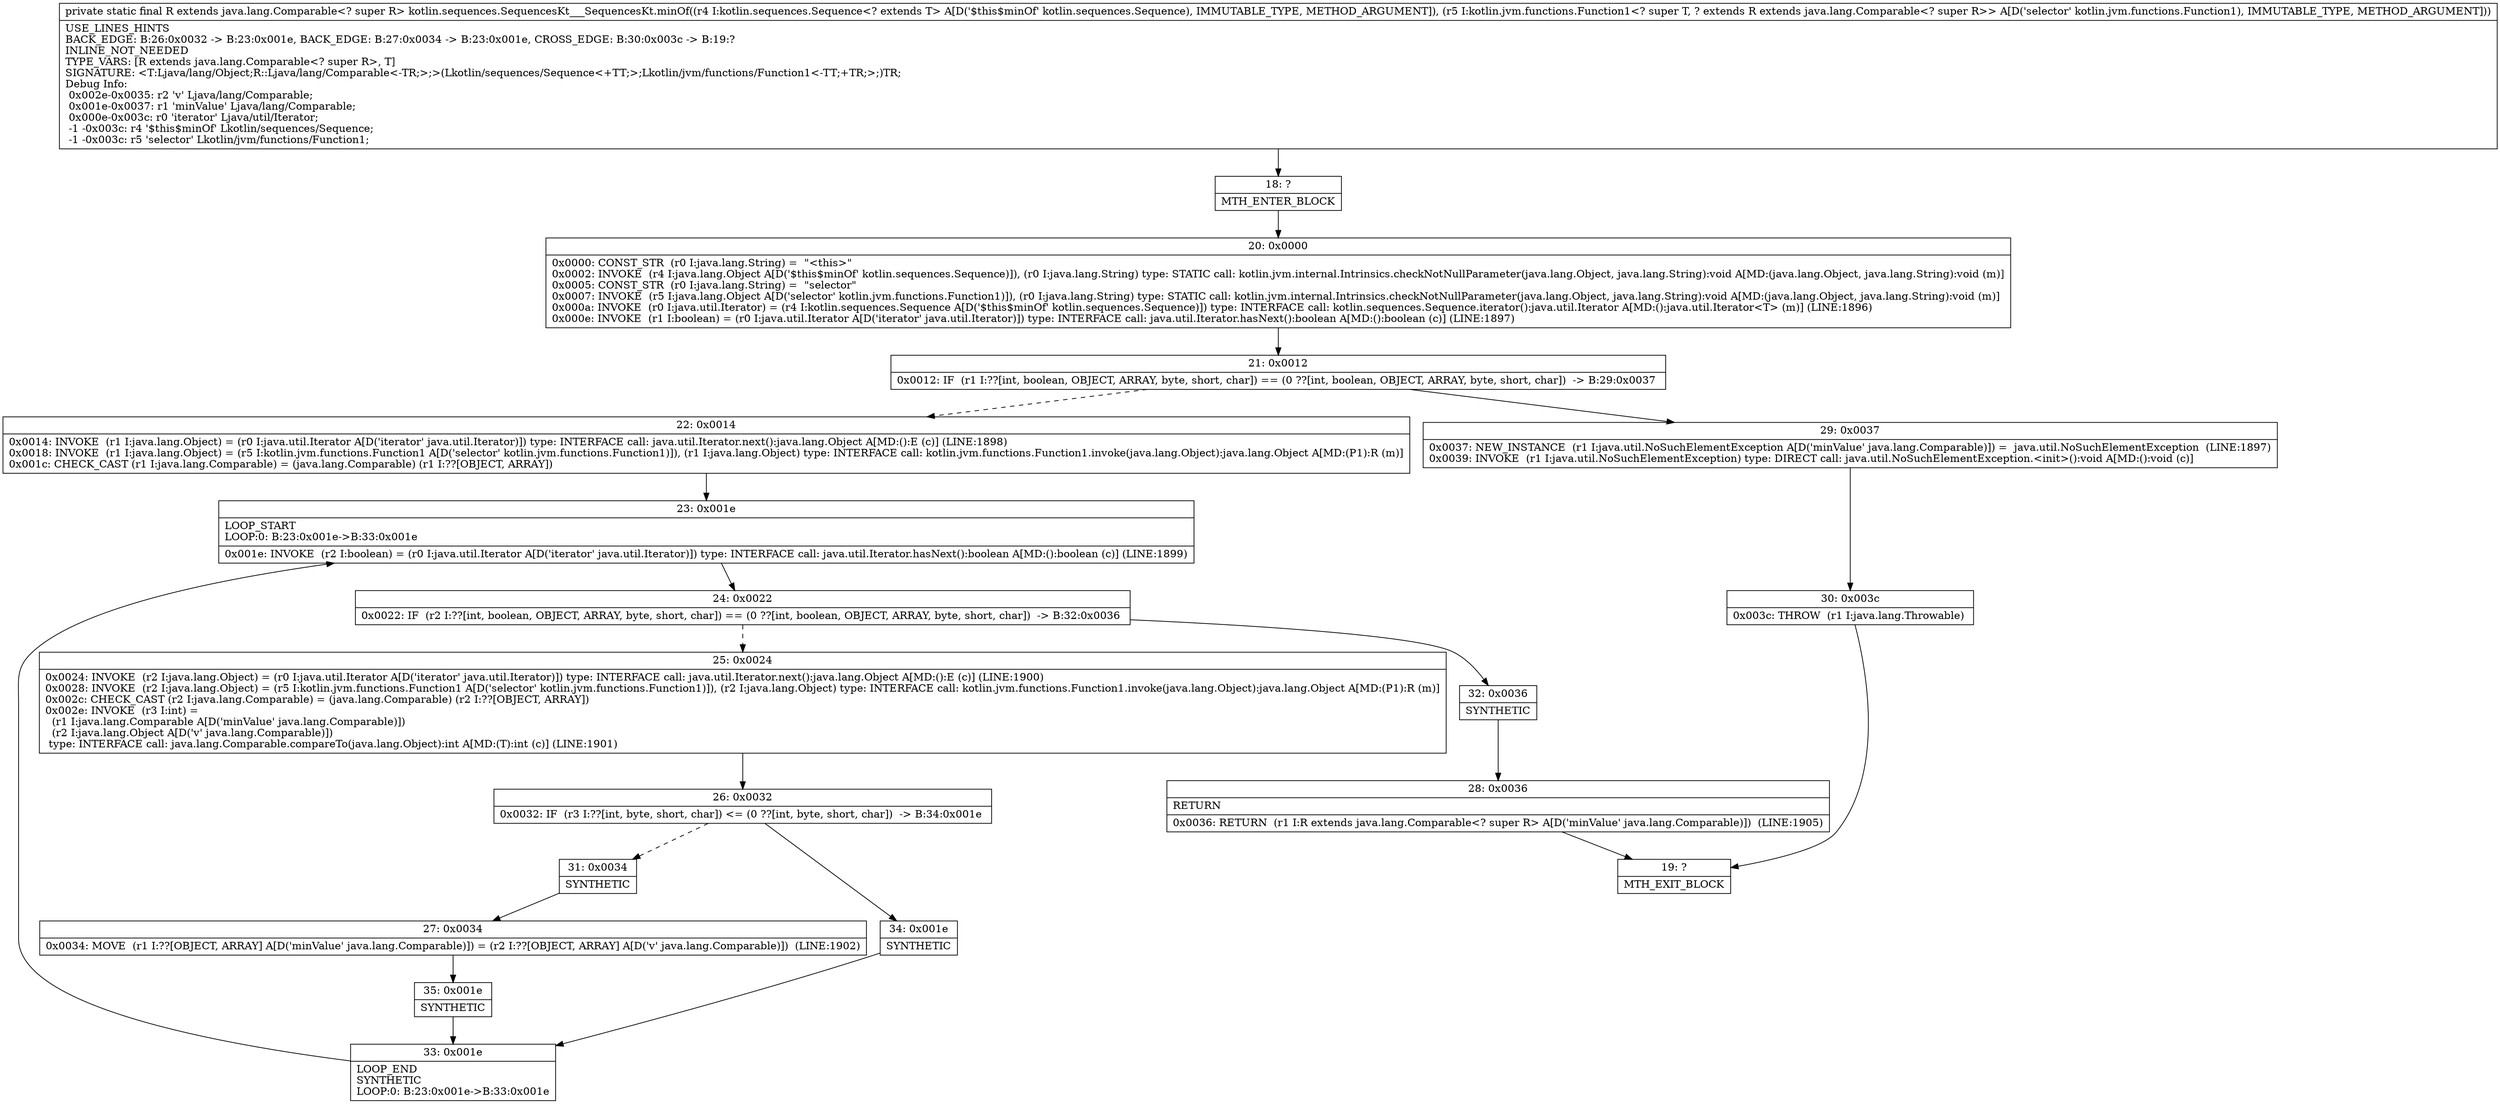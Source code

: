 digraph "CFG forkotlin.sequences.SequencesKt___SequencesKt.minOf(Lkotlin\/sequences\/Sequence;Lkotlin\/jvm\/functions\/Function1;)Ljava\/lang\/Comparable;" {
Node_18 [shape=record,label="{18\:\ ?|MTH_ENTER_BLOCK\l}"];
Node_20 [shape=record,label="{20\:\ 0x0000|0x0000: CONST_STR  (r0 I:java.lang.String) =  \"\<this\>\" \l0x0002: INVOKE  (r4 I:java.lang.Object A[D('$this$minOf' kotlin.sequences.Sequence)]), (r0 I:java.lang.String) type: STATIC call: kotlin.jvm.internal.Intrinsics.checkNotNullParameter(java.lang.Object, java.lang.String):void A[MD:(java.lang.Object, java.lang.String):void (m)]\l0x0005: CONST_STR  (r0 I:java.lang.String) =  \"selector\" \l0x0007: INVOKE  (r5 I:java.lang.Object A[D('selector' kotlin.jvm.functions.Function1)]), (r0 I:java.lang.String) type: STATIC call: kotlin.jvm.internal.Intrinsics.checkNotNullParameter(java.lang.Object, java.lang.String):void A[MD:(java.lang.Object, java.lang.String):void (m)]\l0x000a: INVOKE  (r0 I:java.util.Iterator) = (r4 I:kotlin.sequences.Sequence A[D('$this$minOf' kotlin.sequences.Sequence)]) type: INTERFACE call: kotlin.sequences.Sequence.iterator():java.util.Iterator A[MD:():java.util.Iterator\<T\> (m)] (LINE:1896)\l0x000e: INVOKE  (r1 I:boolean) = (r0 I:java.util.Iterator A[D('iterator' java.util.Iterator)]) type: INTERFACE call: java.util.Iterator.hasNext():boolean A[MD:():boolean (c)] (LINE:1897)\l}"];
Node_21 [shape=record,label="{21\:\ 0x0012|0x0012: IF  (r1 I:??[int, boolean, OBJECT, ARRAY, byte, short, char]) == (0 ??[int, boolean, OBJECT, ARRAY, byte, short, char])  \-\> B:29:0x0037 \l}"];
Node_22 [shape=record,label="{22\:\ 0x0014|0x0014: INVOKE  (r1 I:java.lang.Object) = (r0 I:java.util.Iterator A[D('iterator' java.util.Iterator)]) type: INTERFACE call: java.util.Iterator.next():java.lang.Object A[MD:():E (c)] (LINE:1898)\l0x0018: INVOKE  (r1 I:java.lang.Object) = (r5 I:kotlin.jvm.functions.Function1 A[D('selector' kotlin.jvm.functions.Function1)]), (r1 I:java.lang.Object) type: INTERFACE call: kotlin.jvm.functions.Function1.invoke(java.lang.Object):java.lang.Object A[MD:(P1):R (m)]\l0x001c: CHECK_CAST (r1 I:java.lang.Comparable) = (java.lang.Comparable) (r1 I:??[OBJECT, ARRAY]) \l}"];
Node_23 [shape=record,label="{23\:\ 0x001e|LOOP_START\lLOOP:0: B:23:0x001e\-\>B:33:0x001e\l|0x001e: INVOKE  (r2 I:boolean) = (r0 I:java.util.Iterator A[D('iterator' java.util.Iterator)]) type: INTERFACE call: java.util.Iterator.hasNext():boolean A[MD:():boolean (c)] (LINE:1899)\l}"];
Node_24 [shape=record,label="{24\:\ 0x0022|0x0022: IF  (r2 I:??[int, boolean, OBJECT, ARRAY, byte, short, char]) == (0 ??[int, boolean, OBJECT, ARRAY, byte, short, char])  \-\> B:32:0x0036 \l}"];
Node_25 [shape=record,label="{25\:\ 0x0024|0x0024: INVOKE  (r2 I:java.lang.Object) = (r0 I:java.util.Iterator A[D('iterator' java.util.Iterator)]) type: INTERFACE call: java.util.Iterator.next():java.lang.Object A[MD:():E (c)] (LINE:1900)\l0x0028: INVOKE  (r2 I:java.lang.Object) = (r5 I:kotlin.jvm.functions.Function1 A[D('selector' kotlin.jvm.functions.Function1)]), (r2 I:java.lang.Object) type: INTERFACE call: kotlin.jvm.functions.Function1.invoke(java.lang.Object):java.lang.Object A[MD:(P1):R (m)]\l0x002c: CHECK_CAST (r2 I:java.lang.Comparable) = (java.lang.Comparable) (r2 I:??[OBJECT, ARRAY]) \l0x002e: INVOKE  (r3 I:int) = \l  (r1 I:java.lang.Comparable A[D('minValue' java.lang.Comparable)])\l  (r2 I:java.lang.Object A[D('v' java.lang.Comparable)])\l type: INTERFACE call: java.lang.Comparable.compareTo(java.lang.Object):int A[MD:(T):int (c)] (LINE:1901)\l}"];
Node_26 [shape=record,label="{26\:\ 0x0032|0x0032: IF  (r3 I:??[int, byte, short, char]) \<= (0 ??[int, byte, short, char])  \-\> B:34:0x001e \l}"];
Node_31 [shape=record,label="{31\:\ 0x0034|SYNTHETIC\l}"];
Node_27 [shape=record,label="{27\:\ 0x0034|0x0034: MOVE  (r1 I:??[OBJECT, ARRAY] A[D('minValue' java.lang.Comparable)]) = (r2 I:??[OBJECT, ARRAY] A[D('v' java.lang.Comparable)])  (LINE:1902)\l}"];
Node_35 [shape=record,label="{35\:\ 0x001e|SYNTHETIC\l}"];
Node_33 [shape=record,label="{33\:\ 0x001e|LOOP_END\lSYNTHETIC\lLOOP:0: B:23:0x001e\-\>B:33:0x001e\l}"];
Node_34 [shape=record,label="{34\:\ 0x001e|SYNTHETIC\l}"];
Node_32 [shape=record,label="{32\:\ 0x0036|SYNTHETIC\l}"];
Node_28 [shape=record,label="{28\:\ 0x0036|RETURN\l|0x0036: RETURN  (r1 I:R extends java.lang.Comparable\<? super R\> A[D('minValue' java.lang.Comparable)])  (LINE:1905)\l}"];
Node_19 [shape=record,label="{19\:\ ?|MTH_EXIT_BLOCK\l}"];
Node_29 [shape=record,label="{29\:\ 0x0037|0x0037: NEW_INSTANCE  (r1 I:java.util.NoSuchElementException A[D('minValue' java.lang.Comparable)]) =  java.util.NoSuchElementException  (LINE:1897)\l0x0039: INVOKE  (r1 I:java.util.NoSuchElementException) type: DIRECT call: java.util.NoSuchElementException.\<init\>():void A[MD:():void (c)]\l}"];
Node_30 [shape=record,label="{30\:\ 0x003c|0x003c: THROW  (r1 I:java.lang.Throwable) \l}"];
MethodNode[shape=record,label="{private static final R extends java.lang.Comparable\<? super R\> kotlin.sequences.SequencesKt___SequencesKt.minOf((r4 I:kotlin.sequences.Sequence\<? extends T\> A[D('$this$minOf' kotlin.sequences.Sequence), IMMUTABLE_TYPE, METHOD_ARGUMENT]), (r5 I:kotlin.jvm.functions.Function1\<? super T, ? extends R extends java.lang.Comparable\<? super R\>\> A[D('selector' kotlin.jvm.functions.Function1), IMMUTABLE_TYPE, METHOD_ARGUMENT]))  | USE_LINES_HINTS\lBACK_EDGE: B:26:0x0032 \-\> B:23:0x001e, BACK_EDGE: B:27:0x0034 \-\> B:23:0x001e, CROSS_EDGE: B:30:0x003c \-\> B:19:?\lINLINE_NOT_NEEDED\lTYPE_VARS: [R extends java.lang.Comparable\<? super R\>, T]\lSIGNATURE: \<T:Ljava\/lang\/Object;R::Ljava\/lang\/Comparable\<\-TR;\>;\>(Lkotlin\/sequences\/Sequence\<+TT;\>;Lkotlin\/jvm\/functions\/Function1\<\-TT;+TR;\>;)TR;\lDebug Info:\l  0x002e\-0x0035: r2 'v' Ljava\/lang\/Comparable;\l  0x001e\-0x0037: r1 'minValue' Ljava\/lang\/Comparable;\l  0x000e\-0x003c: r0 'iterator' Ljava\/util\/Iterator;\l  \-1 \-0x003c: r4 '$this$minOf' Lkotlin\/sequences\/Sequence;\l  \-1 \-0x003c: r5 'selector' Lkotlin\/jvm\/functions\/Function1;\l}"];
MethodNode -> Node_18;Node_18 -> Node_20;
Node_20 -> Node_21;
Node_21 -> Node_22[style=dashed];
Node_21 -> Node_29;
Node_22 -> Node_23;
Node_23 -> Node_24;
Node_24 -> Node_25[style=dashed];
Node_24 -> Node_32;
Node_25 -> Node_26;
Node_26 -> Node_31[style=dashed];
Node_26 -> Node_34;
Node_31 -> Node_27;
Node_27 -> Node_35;
Node_35 -> Node_33;
Node_33 -> Node_23;
Node_34 -> Node_33;
Node_32 -> Node_28;
Node_28 -> Node_19;
Node_29 -> Node_30;
Node_30 -> Node_19;
}

